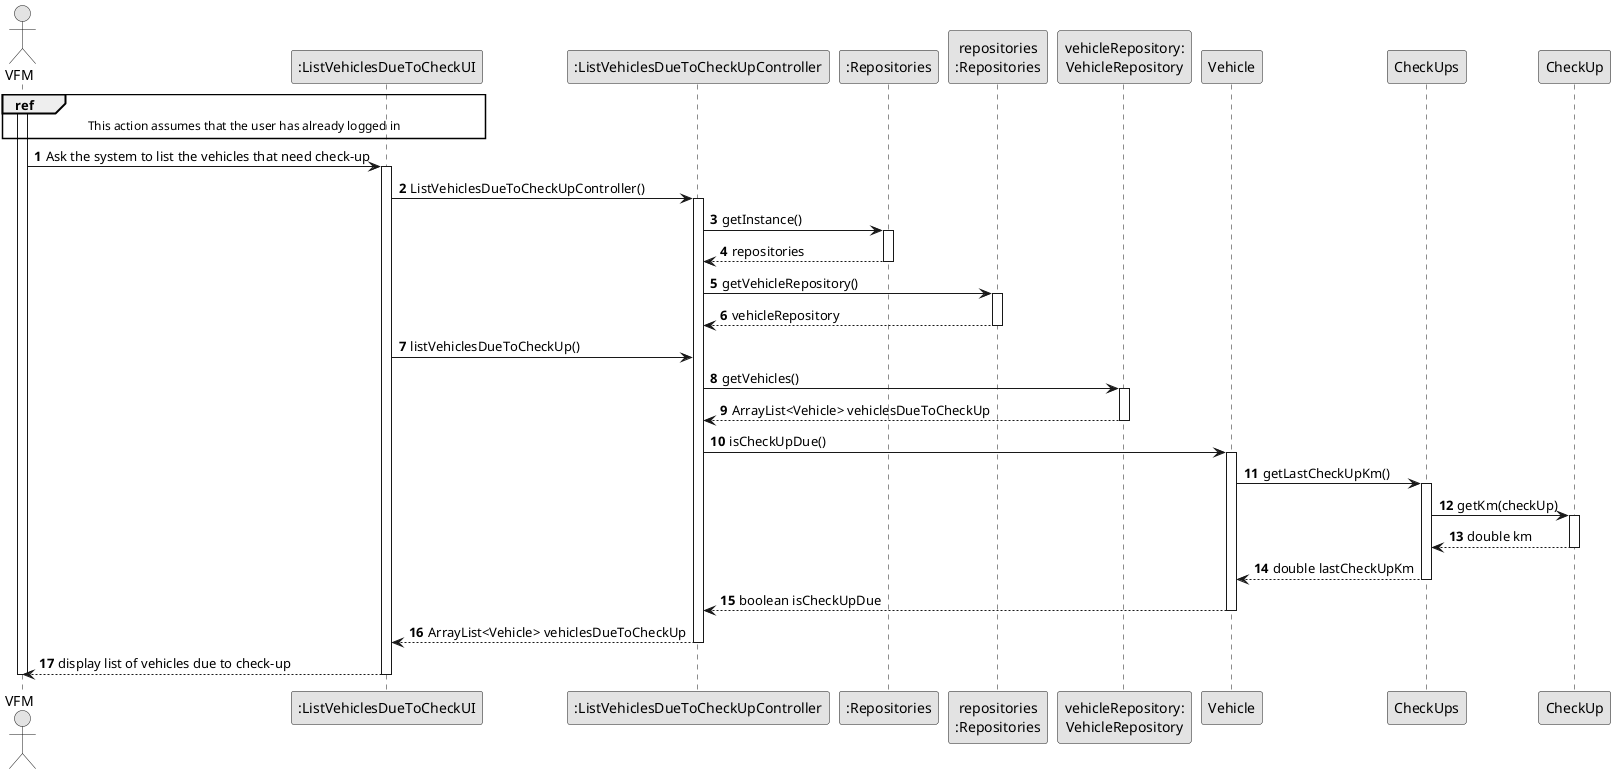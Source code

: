 
@startuml
skinparam monochrome true
skinparam packageStyle rectangle
skinparam shadowing false

autonumber



'hide footbox
actor "VFM"
participant ":ListVehiclesDueToCheckUI" as UI
participant ":ListVehiclesDueToCheckUpController"
participant "vehicleRepository:\nVehicleRepository" as VehicleRepository
participant  ":Repositories"
participant "repositories\n:Repositories"
participant  "VehicleRepository"
participant "Vehicle"
participant "CheckUps"
participant "CheckUp"


activate VFM

ref over VFM, UI : This action assumes that the user has already logged in

    VFM -> UI : Ask the system to list the vehicles that need check-up

    activate UI
        UI -> ":ListVehiclesDueToCheckUpController" : ListVehiclesDueToCheckUpController()
        activate ":ListVehiclesDueToCheckUpController"

            ":ListVehiclesDueToCheckUpController" -> ":Repositories": getInstance()
            activate ":Repositories"
            ":Repositories" --> ":ListVehiclesDueToCheckUpController": repositories
            deactivate ":Repositories"



             ":ListVehiclesDueToCheckUpController" -> "repositories\n:Repositories" : getVehicleRepository()
             activate "repositories\n:Repositories"
                "repositories\n:Repositories" --> ":ListVehiclesDueToCheckUpController" : vehicleRepository
                     deactivate "repositories\n:Repositories"
                     UI -> ":ListVehiclesDueToCheckUpController" : listVehiclesDueToCheckUp()


             ":ListVehiclesDueToCheckUpController" -> "VehicleRepository" : getVehicles()
                activate "VehicleRepository"
             "VehicleRepository" --> ":ListVehiclesDueToCheckUpController" : ArrayList<Vehicle> vehiclesDueToCheckUp
             deactivate "VehicleRepository"









            ":ListVehiclesDueToCheckUpController" -> "Vehicle" : isCheckUpDue()
            activate "Vehicle"
                        "Vehicle" -> "CheckUps" : getLastCheckUpKm()
                        activate "CheckUps"
                        "CheckUps" -> "CheckUp" : getKm(checkUp)
                        activate "CheckUp"
                        "CheckUp" --> "CheckUps" : double km
                        deactivate "CheckUp"
                        "CheckUps" --> "Vehicle" : double lastCheckUpKm


            deactivate "CheckUps"

            Vehicle --> ":ListVehiclesDueToCheckUpController" : boolean isCheckUpDue
                deactivate "Vehicle"

            ":ListVehiclesDueToCheckUpController" --> UI : ArrayList<Vehicle> vehiclesDueToCheckUp
        deactivate ":ListVehiclesDueToCheckUpController"

        UI --> VFM : display list of vehicles due to check-up
    deactivate UI

deactivate VFM

@enduml